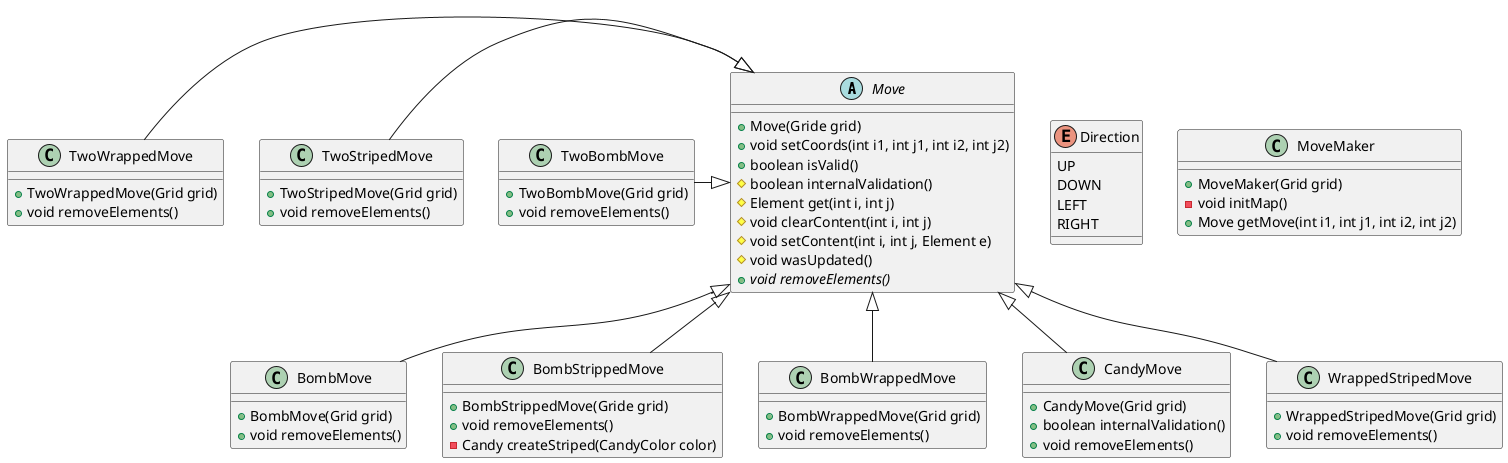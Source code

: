 @startuml

Move <|-- BombMove
Move <|-- BombStrippedMove
Move <|-- BombWrappedMove
Move <|-- CandyMove
Move <|--L TwoBombMove
Move <|--L TwoStripedMove
Move <|--L TwoWrappedMove
Move <|-- WrappedStripedMove

abstract class Move{
 + Move(Gride grid)
 + void setCoords(int i1, int j1, int i2, int j2)
 + boolean isValid()
 # boolean internalValidation()
 # Element get(int i, int j)
 # void clearContent(int i, int j)
 # void setContent(int i, int j, Element e)
 # void wasUpdated()
 + {abstract} void removeElements()
}

class BombMove{
 + BombMove(Grid grid)
 + void removeElements()
}

class BombStrippedMove{
 + BombStrippedMove(Gride grid)
 + void removeElements()
 - Candy createStriped(CandyColor color)
}

class BombWrappedMove{
 + BombWrappedMove(Grid grid)
 + void removeElements()
}

class CandyMove{
 + CandyMove(Grid grid)
 + boolean internalValidation()
 + void removeElements()
}

enum Direction{
  UP
  DOWN
  LEFT
  RIGHT
}

class MoveMaker{
 + MoveMaker(Grid grid)
 - void initMap()
 +  Move getMove(int i1, int j1, int i2, int j2)
}

class TwoBombMove{
 + TwoBombMove(Grid grid)
 + void removeElements()
}

class TwoStripedMove{
 + TwoStripedMove(Grid grid)
 + void removeElements()
}

class TwoWrappedMove{
 + TwoWrappedMove(Grid grid)
 + void removeElements()
}

class WrappedStripedMove{
 + WrappedStripedMove(Grid grid)
 + void removeElements()
}

@enduml
